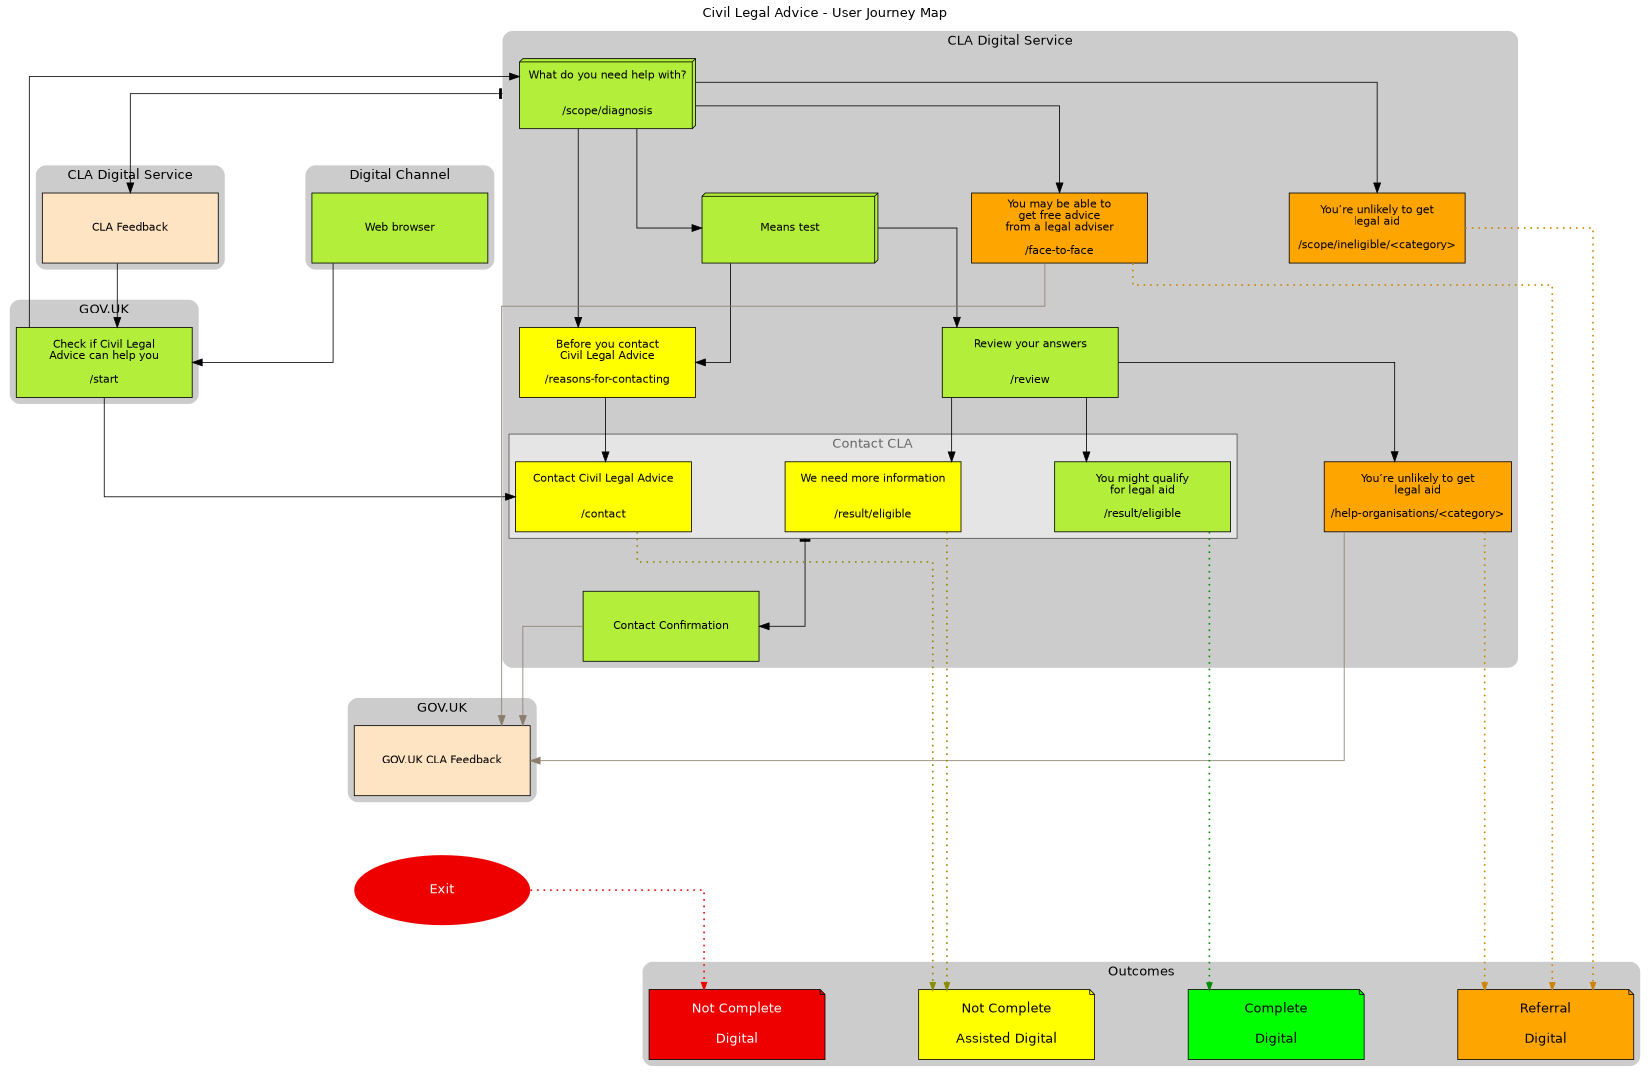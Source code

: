 digraph CLA_User_Journey {
	compound 	= true
	labelloc 	= "t"
	ordering 	= "out"
	splines 	= "ortho"
	nodesep		= 1.6
	ranksep 	= .5

	label 		= "Civil Legal Advice - User Journey Map"
	fontsize	= 16
	size 		= "11x8"

	graph  [ style="rounded, filled" fillcolor=grey80 fontname=Helvetica penwidth=0 ]
	node   [ shape=box style=filled fillcolor=olivedrab2 fontname=Helvetica fontsize=13 height=1.2 width=3 ]
	edge   [ minlen=2 arrowsize=1.2 ]

	subgraph cluster_digital_channel {
		label="Digital Channel"

		Browser [ label = "Web browser" ]
	}

	subgraph cluster_govuk_start {
		label = "GOV.UK"

		CLA_Start [ label="Check if Civil Legal\nAdvice can help you\n\n/start" ]
	}

	subgraph cluster_govuk_end {
		label = "GOV.UK"

		GOVUK_CLA_Feedback [ label="GOV.UK CLA Feedback" fillcolor=bisque ]
	}

	subgraph cluster_cla_digital_service {
		label="CLA Digital Service"

        CLA_Scope_Diagnosis [ shape=box3d label="What do you need help with?\n\n\n/scope/diagnosis" ]
		CLA_Means_Test [ shape=box3d label="Means test" ]

		CLA_Review_Answers [ label="Review your answers\n\n\n/review" ]

        CLA_Scope_Ineligible [ label="You’re unlikely to get\nlegal aid\n\n/scope/ineligible/<category>" fillcolor=orange ]
		CLA_Result_Ineligible [ label="You’re unlikely to get\nlegal aid\n\n/help-organisations/<category>" fillcolor=orange ]
		CLA_Result_Face_To_Face [ label="You may be able to\nget free advice\nfrom a legal adviser\n\n/face-to-face" fillcolor=orange ]

		subgraph cluster_contact {
			label = "Contact CLA"
			style=filled
			penwidth=1
			color=grey30
			fontcolor=grey40
			fillcolor=grey90

			CLA_Result_Eligible [ label="You might qualify\nfor legal aid\n\n/result/eligible" ]
			CLA_Result_Eligible_More_Info [ label="We need more information\n\n\n/result/eligible" fillcolor=yellow ]
			CLA_Contact [ label="Contact Civil Legal Advice\n\n\n/contact" fillcolor=yellow ]
		}

        CLA_Reasons_For_Contacting [ label="Before you contact\nCivil Legal Advice\n\n/reasons-for-contacting" fillcolor=yellow ]

		CLA_Contact_Confirmation [ label="Contact Confirmation" ]
	}

	subgraph cluster_outcomes {
		label = "Outcomes"

		Not_Complete_Digital [ shape=note fontcolor=white fontsize=16 label="Not Complete\n\nDigital" fillcolor=red2 ]
		Not_Complete_Assisted_Digital [ shape=note fontsize=16 label="Not Complete\n\nAssisted Digital" fillcolor=yellow ]
		Complete_Digital [ shape=note fontsize=16 label="Complete\n\nDigital" fillcolor=green ]
		Referral_Digital [ shape=note fontsize=16 label="Referral\n\nDigital" fillcolor=orange ]
	}

    subgraph cluster_cla_digital_service_feedback {
        label = "CLA Digital Service"

        CLA_Feedback [ label="CLA Feedback" fillcolor=bisque ]
    }

    Exit [ shape=oval fontcolor=white fontsize=16 label="Exit" fillcolor=red2 penwidth=0 ]


	// Connections
	// -----------

	// Digital journey start
	Browser -> CLA_Start

	// GOV.UK journey
	CLA_Start -> CLA_Scope_Diagnosis
	CLA_Start -> CLA_Contact

	// CLA in scope
	CLA_Scope_Diagnosis -> CLA_Means_Test -> CLA_Review_Answers

	// Outcomes
	CLA_Review_Answers -> {
		CLA_Result_Eligible
		CLA_Result_Eligible_More_Info
		CLA_Result_Ineligible
	}

    CLA_Scope_Diagnosis -> CLA_Scope_Ineligible

	// User journey problem (skip to contact)
	{ CLA_Scope_Diagnosis, CLA_Means_Test } -> CLA_Reasons_For_Contacting
    CLA_Reasons_For_Contacting -> CLA_Contact

	// Confirmations
//	CLA_Result_Eligible -> CLA_Contact_Confirmation
//	CLA_Result_Eligible_More_Info -> CLA_Contact_Confirmation
	CLA_Result_Eligible_More_Info -> CLA_Contact_Confirmation [ ltail=cluster_contact arrowtail=tee dir=both ]

	// Out of scope
    CLA_Scope_Diagnosis -> CLA_Result_Face_To_Face

	// CLA Feedback
    CLA_Scope_Diagnosis -> CLA_Feedback [
        arrowtail=tee
        dir=both
        ltail=cluster_cla_digital_service
    ]
    CLA_Feedback -> CLA_Start

	// GOV.UK CLA Feedback
	{
		CLA_Result_Face_To_Face
		CLA_Contact_Confirmation
        CLA_Result_Ineligible
	} -> GOVUK_CLA_Feedback [ color=bisque4 ]

	// Not Complete - user 'bails'
	//CLA_Start -> Exit [ style=invis ]
	CLA_Scope_Diagnosis -> Exit [ style=invis ]
	GOVUK_CLA_Feedback -> Exit [ style=invis ]

	// Outcome categories
	Exit -> Not_Complete_Digital [ color=red2 style="dotted,bold" arrowsize=.8 ]
	CLA_Result_Eligible -> Complete_Digital [ color=green4 style="dotted,bold" arrowsize=.8 ]
	{
		CLA_Result_Eligible_More_Info
		CLA_Contact
	} -> Not_Complete_Assisted_Digital [ color=yellow4 style="dotted,bold" arrowsize=.8 ]
	{
		CLA_Result_Ineligible
        CLA_Scope_Ineligible
		CLA_Result_Face_To_Face
	} -> Referral_Digital [ color=orange3 style="dotted,bold" arrowsize=.8 ]
}
